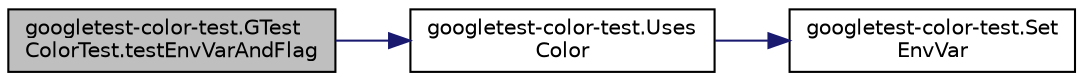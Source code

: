 digraph "googletest-color-test.GTestColorTest.testEnvVarAndFlag"
{
 // LATEX_PDF_SIZE
  bgcolor="transparent";
  edge [fontname="Helvetica",fontsize="10",labelfontname="Helvetica",labelfontsize="10"];
  node [fontname="Helvetica",fontsize="10",shape=record];
  rankdir="LR";
  Node1 [label="googletest-color-test.GTest\lColorTest.testEnvVarAndFlag",height=0.2,width=0.4,color="black", fillcolor="grey75", style="filled", fontcolor="black",tooltip=" "];
  Node1 -> Node2 [color="midnightblue",fontsize="10",style="solid",fontname="Helvetica"];
  Node2 [label="googletest-color-test.Uses\lColor",height=0.2,width=0.4,color="black",URL="$namespacegoogletest-color-test.html#a6b0f6528a3b277806378d1b0a7aa09bd",tooltip=" "];
  Node2 -> Node3 [color="midnightblue",fontsize="10",style="solid",fontname="Helvetica"];
  Node3 [label="googletest-color-test.Set\lEnvVar",height=0.2,width=0.4,color="black",URL="$namespacegoogletest-color-test.html#a6892a0e83ce77517fa25534cc2c56210",tooltip=" "];
}
